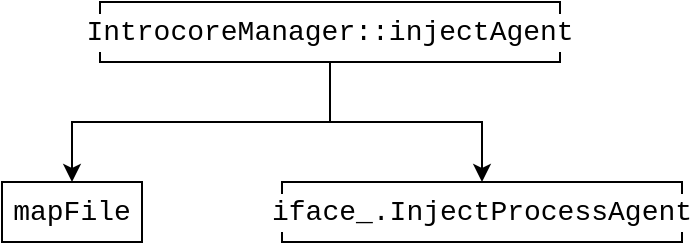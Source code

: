 <mxfile version="16.6.1" type="github">
  <diagram id="F_U6pM1qq8SpCUaOEMC0" name="Page-1">
    <mxGraphModel dx="1209" dy="634" grid="1" gridSize="10" guides="1" tooltips="1" connect="1" arrows="1" fold="1" page="1" pageScale="1" pageWidth="827" pageHeight="1169" math="0" shadow="0">
      <root>
        <mxCell id="0" />
        <mxCell id="1" parent="0" />
        <mxCell id="gUDkAE20RX9uTa4XjMVf-42" style="edgeStyle=orthogonalEdgeStyle;rounded=0;orthogonalLoop=1;jettySize=auto;html=1;exitX=0.5;exitY=1;exitDx=0;exitDy=0;entryX=0.5;entryY=0;entryDx=0;entryDy=0;fontColor=#000000;" edge="1" parent="1" source="gUDkAE20RX9uTa4XjMVf-40" target="gUDkAE20RX9uTa4XjMVf-41">
          <mxGeometry relative="1" as="geometry" />
        </mxCell>
        <mxCell id="gUDkAE20RX9uTa4XjMVf-44" style="edgeStyle=orthogonalEdgeStyle;rounded=0;orthogonalLoop=1;jettySize=auto;html=1;exitX=0.5;exitY=1;exitDx=0;exitDy=0;fontColor=#000000;" edge="1" parent="1" source="gUDkAE20RX9uTa4XjMVf-40" target="gUDkAE20RX9uTa4XjMVf-43">
          <mxGeometry relative="1" as="geometry" />
        </mxCell>
        <mxCell id="gUDkAE20RX9uTa4XjMVf-40" value="&lt;div style=&quot;font-family: &amp;#34;consolas&amp;#34; , &amp;#34;courier new&amp;#34; , monospace ; font-size: 14px ; line-height: 19px&quot;&gt;&lt;span style=&quot;background-color: rgb(255 , 255 , 255)&quot;&gt;IntrocoreManager::injectAgent&lt;/span&gt;&lt;/div&gt;" style="rounded=0;whiteSpace=wrap;html=1;shadow=0;labelBackgroundColor=#FFFFFF;fontColor=#000000;" vertex="1" parent="1">
          <mxGeometry x="299" y="40" width="230" height="30" as="geometry" />
        </mxCell>
        <mxCell id="gUDkAE20RX9uTa4XjMVf-41" value="&lt;div style=&quot;font-family: &amp;#34;consolas&amp;#34; , &amp;#34;courier new&amp;#34; , monospace ; font-size: 14px ; line-height: 19px&quot;&gt;&lt;span style=&quot;background-color: rgb(255 , 255 , 255)&quot;&gt;mapFile&lt;/span&gt;&lt;/div&gt;" style="rounded=0;whiteSpace=wrap;html=1;shadow=0;labelBackgroundColor=#FFFFFF;fontColor=#000000;" vertex="1" parent="1">
          <mxGeometry x="250" y="130" width="70" height="30" as="geometry" />
        </mxCell>
        <mxCell id="gUDkAE20RX9uTa4XjMVf-43" value="&lt;div style=&quot;font-family: &amp;#34;consolas&amp;#34; , &amp;#34;courier new&amp;#34; , monospace ; font-size: 14px ; line-height: 19px&quot;&gt;&lt;div style=&quot;font-family: &amp;#34;consolas&amp;#34; , &amp;#34;courier new&amp;#34; , monospace ; line-height: 19px&quot;&gt;&lt;span style=&quot;background-color: rgb(255 , 255 , 255)&quot;&gt;iface_.InjectProcessAgent&lt;/span&gt;&lt;/div&gt;&lt;/div&gt;" style="rounded=0;whiteSpace=wrap;html=1;shadow=0;labelBackgroundColor=#FFFFFF;fontColor=#000000;" vertex="1" parent="1">
          <mxGeometry x="390" y="130" width="200" height="30" as="geometry" />
        </mxCell>
      </root>
    </mxGraphModel>
  </diagram>
</mxfile>
